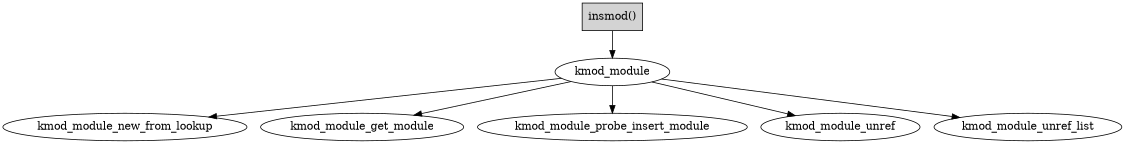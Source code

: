 digraph G {

	size="7.5 7.5";  

	"insmod()" [shape=box style="filled" gradientangle=90];
	"insmod()" -> kmod_module ;

	kmod_module -> kmod_module_new_from_lookup;
	kmod_module -> kmod_module_get_module;
	kmod_module -> kmod_module_probe_insert_module;
	kmod_module -> kmod_module_unref;
	kmod_module -> kmod_module_unref_list;

}

